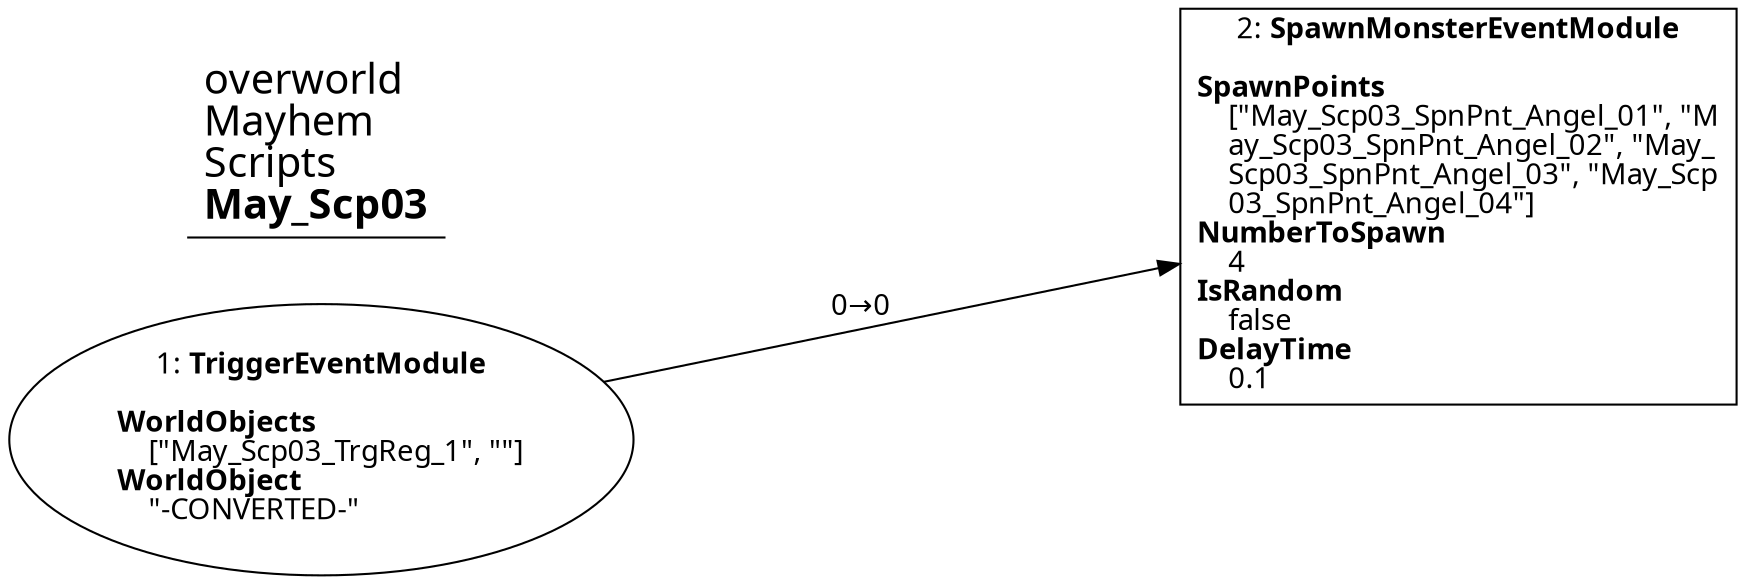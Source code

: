 digraph {
    layout = fdp;
    overlap = prism;
    sep = "+16";
    splines = spline;

    node [ shape = box ];

    graph [ fontname = "Segoe UI" ];
    node [ fontname = "Segoe UI" ];
    edge [ fontname = "Segoe UI" ];

    1 [ label = <1: <b>TriggerEventModule</b><br/><br/><b>WorldObjects</b><br align="left"/>    [&quot;May_Scp03_TrgReg_1&quot;, &quot;&quot;]<br align="left"/><b>WorldObject</b><br align="left"/>    &quot;-CONVERTED-&quot;<br align="left"/>> ];
    1 [ shape = oval ]
    1 [ pos = "0.178,-0.091000006!" ];
    1 -> 2 [ label = "0→0" ];

    2 [ label = <2: <b>SpawnMonsterEventModule</b><br/><br/><b>SpawnPoints</b><br align="left"/>    [&quot;May_Scp03_SpnPnt_Angel_01&quot;, &quot;M<br align="left"/>    ay_Scp03_SpnPnt_Angel_02&quot;, &quot;May_<br align="left"/>    Scp03_SpnPnt_Angel_03&quot;, &quot;May_Scp<br align="left"/>    03_SpnPnt_Angel_04&quot;]<br align="left"/><b>NumberToSpawn</b><br align="left"/>    4<br align="left"/><b>IsRandom</b><br align="left"/>    false<br align="left"/><b>DelayTime</b><br align="left"/>    0.1<br align="left"/>> ];
    2 [ pos = "0.54800004,-0.034!" ];

    title [ pos = "0.177,-0.033!" ];
    title [ shape = underline ];
    title [ label = <<font point-size="20">overworld<br align="left"/>Mayhem<br align="left"/>Scripts<br align="left"/><b>May_Scp03</b><br align="left"/></font>> ];
}
